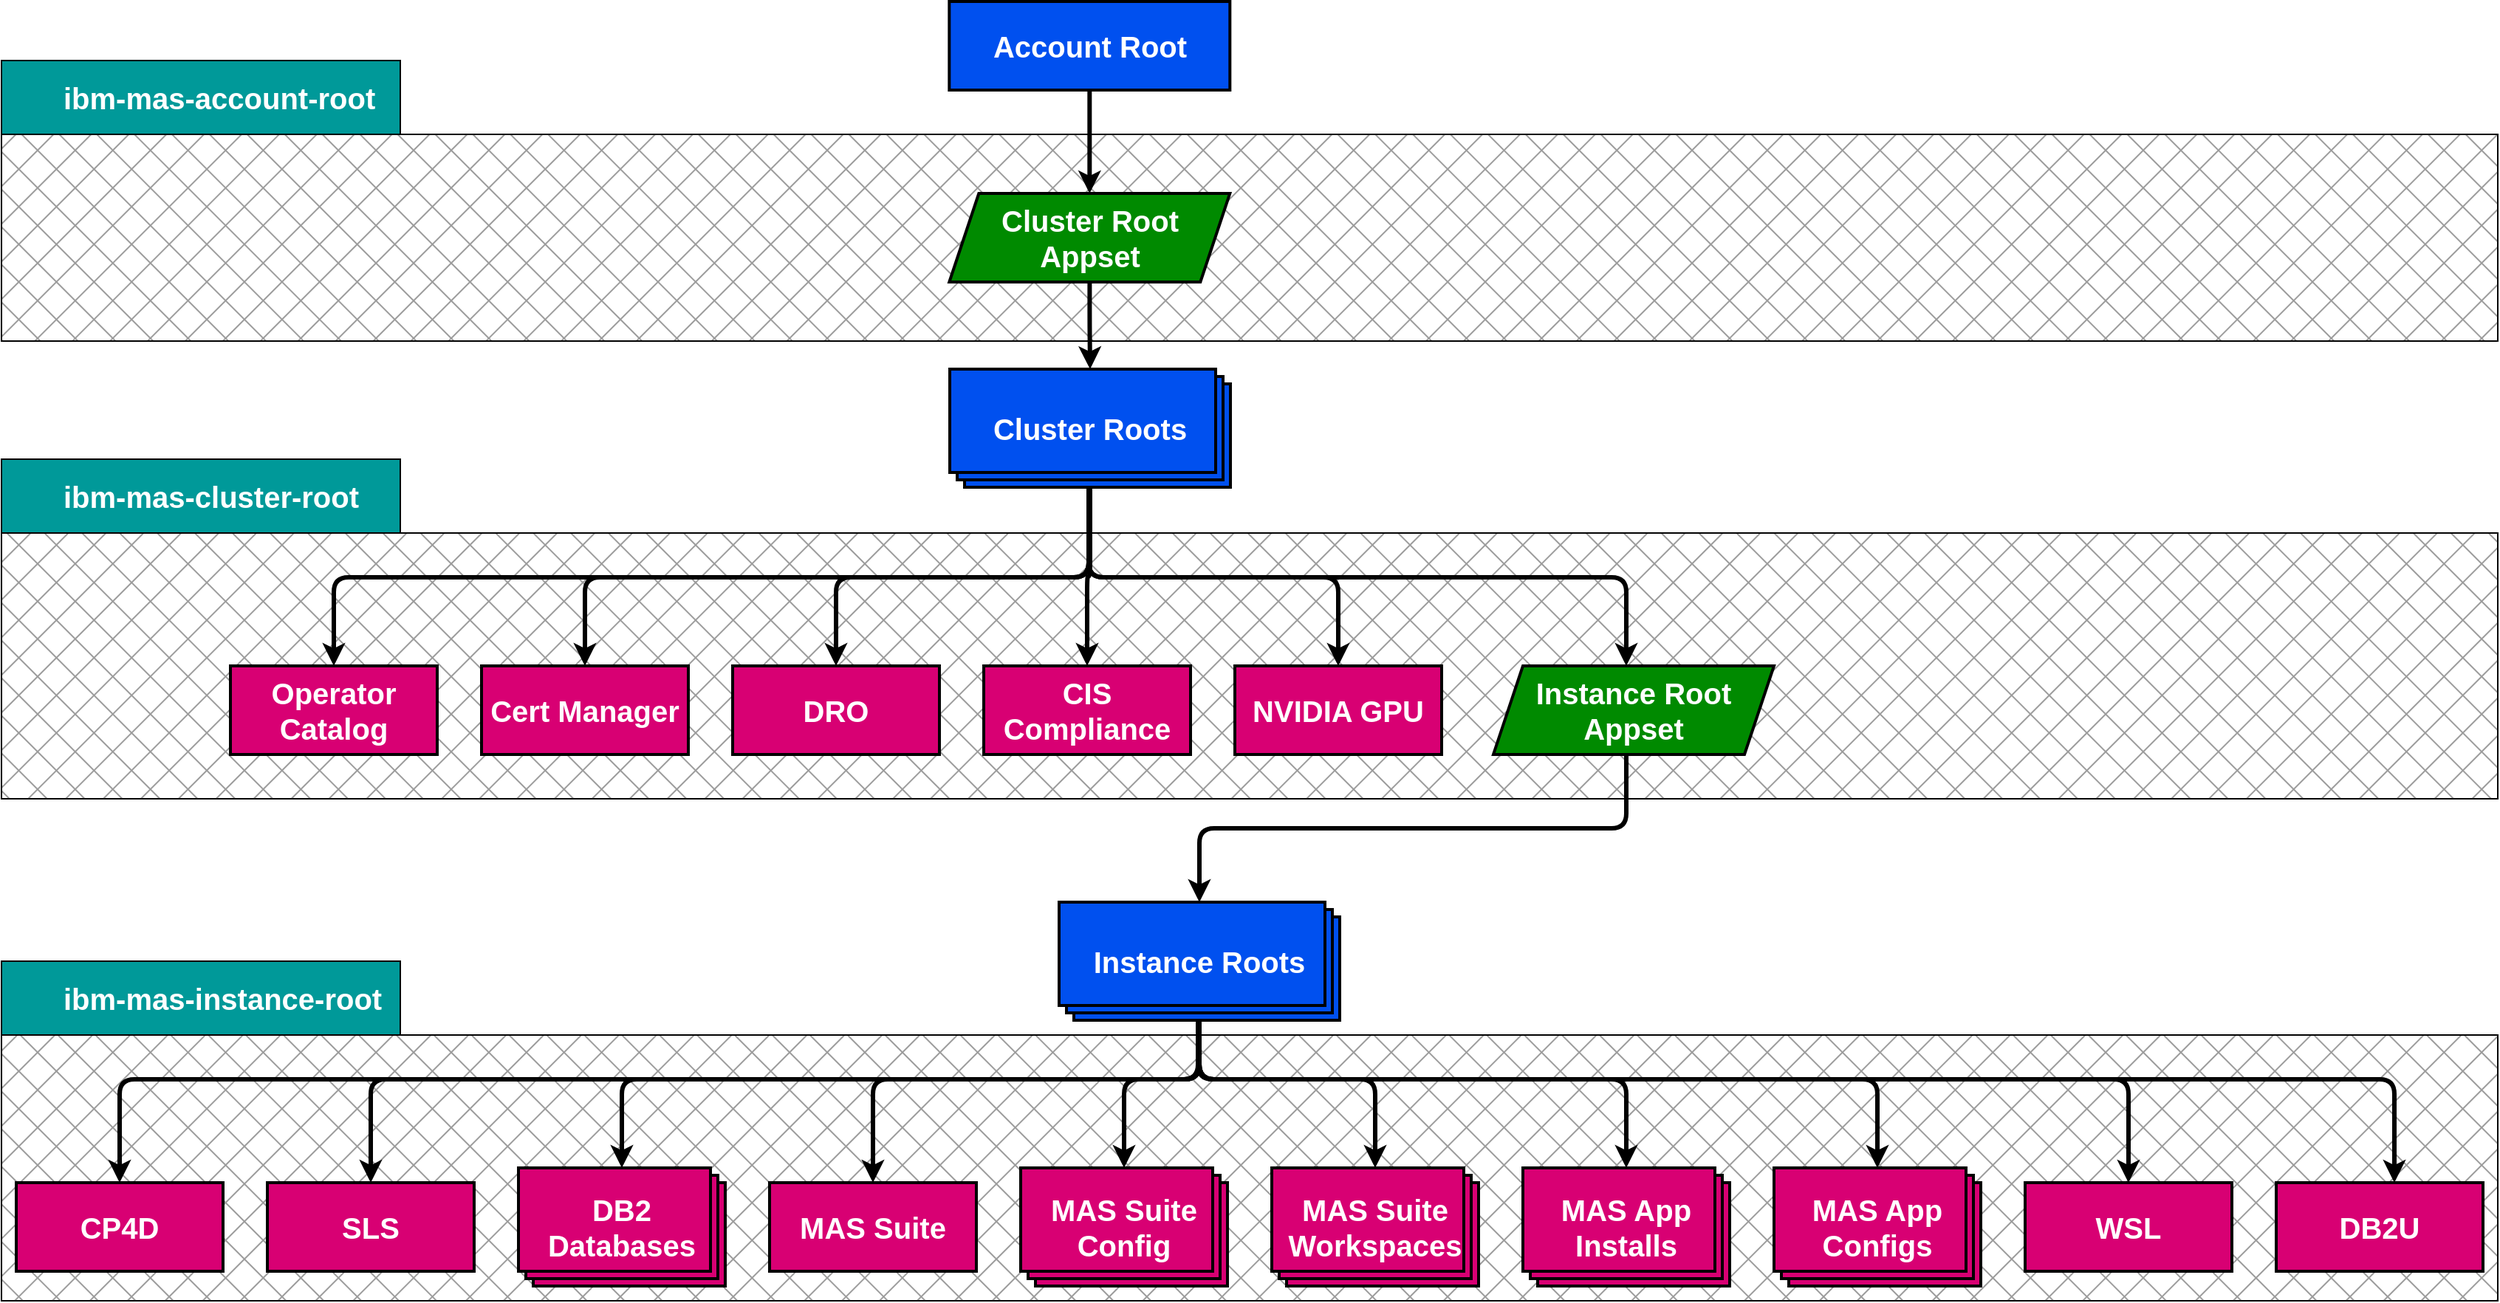 <mxfile>
    <diagram id="ml8bYYsEtUAZJTW_Lftc" name="Page-1">
        <mxGraphModel dx="2012" dy="1213" grid="1" gridSize="10" guides="0" tooltips="1" connect="1" arrows="1" fold="1" page="0" pageScale="1" pageWidth="827" pageHeight="1169" background="#ffffff" math="0" shadow="0">
            <root>
                <mxCell id="0"/>
                <mxCell id="1" parent="0"/>
                <mxCell id="151" value="" style="rounded=0;whiteSpace=wrap;html=1;strokeColor=#000000;strokeWidth=1;fontSize=20;fillColor=#9C9C9C;fillStyle=cross-hatch;" parent="1" vertex="1">
                    <mxGeometry x="-10" y="750" width="1690" height="180" as="geometry"/>
                </mxCell>
                <mxCell id="160" value="" style="rounded=0;whiteSpace=wrap;html=1;strokeColor=#000000;strokeWidth=1;fontSize=20;fillColor=#9C9C9C;fillStyle=cross-hatch;" parent="1" vertex="1">
                    <mxGeometry x="-10" y="140" width="1690" height="140" as="geometry"/>
                </mxCell>
                <mxCell id="146" value="" style="rounded=0;whiteSpace=wrap;html=1;strokeColor=#000000;strokeWidth=1;fontSize=20;fillColor=#9C9C9C;fillStyle=cross-hatch;" parent="1" vertex="1">
                    <mxGeometry x="-10" y="410" width="1690" height="180" as="geometry"/>
                </mxCell>
                <mxCell id="117" style="edgeStyle=orthogonalEdgeStyle;html=1;strokeWidth=3;orthogonal=1;strokeColor=#000000;" parent="1" source="2" target="3" edge="1">
                    <mxGeometry relative="1" as="geometry"/>
                </mxCell>
                <mxCell id="2" value="Account Root" style="rounded=0;whiteSpace=wrap;html=1;fillColor=#0050ef;fontColor=#ffffff;strokeColor=#000000;fontStyle=1;fontSize=20;strokeWidth=2;align=center;spacing=0;" parent="1" vertex="1">
                    <mxGeometry x="631.662" y="50" width="190" height="60" as="geometry"/>
                </mxCell>
                <mxCell id="116" style="edgeStyle=orthogonalEdgeStyle;html=1;strokeWidth=3;orthogonal=1;strokeColor=#000000;" parent="1" source="3" target="107" edge="1">
                    <mxGeometry relative="1" as="geometry"/>
                </mxCell>
                <mxCell id="3" value="Cluster Root Appset" style="shape=parallelogram;perimeter=parallelogramPerimeter;whiteSpace=wrap;html=1;fixedSize=1;fillColor=#008a00;fontColor=#ffffff;strokeColor=#000000;fontStyle=1;fontSize=20;strokeWidth=2;align=center;spacing=0;" parent="1" vertex="1">
                    <mxGeometry x="631.662" y="180" width="190" height="60" as="geometry"/>
                </mxCell>
                <mxCell id="134" style="edgeStyle=orthogonalEdgeStyle;html=1;strokeWidth=3;orthogonal=1;strokeColor=#000000;" parent="1" source="5" target="125" edge="1">
                    <mxGeometry relative="1" as="geometry">
                        <Array as="points">
                            <mxPoint x="1090" y="610"/>
                            <mxPoint x="801" y="610"/>
                        </Array>
                    </mxGeometry>
                </mxCell>
                <mxCell id="5" value="Instance Root Appset" style="shape=parallelogram;perimeter=parallelogramPerimeter;whiteSpace=wrap;html=1;fixedSize=1;fillColor=#008a00;fontColor=#ffffff;strokeColor=#000000;fontStyle=1;fontSize=20;strokeWidth=2;align=center;spacing=0;" parent="1" vertex="1">
                    <mxGeometry x="1000" y="500" width="190" height="60" as="geometry"/>
                </mxCell>
                <mxCell id="11" value="Operator Catalog" style="rounded=0;whiteSpace=wrap;html=1;fillColor=#d80073;strokeColor=#000000;fontColor=#ffffff;fontStyle=1;fontSize=20;strokeWidth=2;align=center;spacing=0;" parent="1" vertex="1">
                    <mxGeometry x="145" y="500" width="140" height="60" as="geometry"/>
                </mxCell>
                <mxCell id="13" value="Cert Manager" style="rounded=0;whiteSpace=wrap;html=1;fillColor=#d80073;strokeColor=#000000;fontColor=#ffffff;fontStyle=1;fontSize=20;strokeWidth=2;align=center;spacing=0;" parent="1" vertex="1">
                    <mxGeometry x="315" y="500" width="140" height="60" as="geometry"/>
                </mxCell>
                <mxCell id="14" value="DRO" style="rounded=0;whiteSpace=wrap;html=1;fillColor=#d80073;strokeColor=#000000;fontColor=#ffffff;fontStyle=1;fontSize=20;strokeWidth=2;align=center;spacing=0;" parent="1" vertex="1">
                    <mxGeometry x="485" y="500" width="140" height="60" as="geometry"/>
                </mxCell>
                <mxCell id="15" value="CIS Compliance" style="rounded=0;whiteSpace=wrap;html=1;fillColor=#d80073;strokeColor=#000000;fontColor=#ffffff;fontStyle=1;fontSize=20;strokeWidth=2;align=center;spacing=0;" parent="1" vertex="1">
                    <mxGeometry x="655" y="500" width="140" height="60" as="geometry"/>
                </mxCell>
                <mxCell id="16" value="NVIDIA GPU" style="rounded=0;whiteSpace=wrap;html=1;fillColor=#d80073;strokeColor=#000000;fontColor=#ffffff;fontStyle=1;fontSize=20;strokeWidth=2;align=center;spacing=0;" parent="1" vertex="1">
                    <mxGeometry x="825" y="500" width="140" height="60" as="geometry"/>
                </mxCell>
                <mxCell id="17" value="DB2U" style="rounded=0;whiteSpace=wrap;html=1;fillColor=#d80073;strokeColor=#000000;fontColor=#ffffff;fontStyle=1;fontSize=20;strokeWidth=2;align=center;spacing=0;" parent="1" vertex="1">
                    <mxGeometry x="1530" y="850" width="140" height="60" as="geometry"/>
                </mxCell>
                <mxCell id="26" value="MAS Suite" style="rounded=0;whiteSpace=wrap;html=1;fillColor=#d80073;strokeColor=#000000;fontColor=#ffffff;fontStyle=1;fontSize=20;strokeWidth=2;align=center;spacing=0;" parent="1" vertex="1">
                    <mxGeometry x="510" y="850" width="140" height="60" as="geometry"/>
                </mxCell>
                <mxCell id="34" value="SLS" style="rounded=0;whiteSpace=wrap;html=1;fillColor=#d80073;strokeColor=#000000;fontColor=#ffffff;fontStyle=1;fontSize=20;strokeWidth=2;align=center;spacing=0;" parent="1" vertex="1">
                    <mxGeometry x="170" y="850" width="140" height="60" as="geometry"/>
                </mxCell>
                <mxCell id="50" value="CP4D" style="rounded=0;whiteSpace=wrap;html=1;fillColor=#d80073;strokeColor=#000000;fontColor=#ffffff;fontStyle=1;fontSize=20;strokeWidth=2;align=center;spacing=0;" parent="1" vertex="1">
                    <mxGeometry y="850" width="140" height="60" as="geometry"/>
                </mxCell>
                <mxCell id="118" style="edgeStyle=orthogonalEdgeStyle;html=1;strokeWidth=3;orthogonal=1;strokeColor=#000000;" parent="1" source="107" target="11" edge="1">
                    <mxGeometry relative="1" as="geometry">
                        <Array as="points">
                            <mxPoint x="726" y="440"/>
                            <mxPoint x="215" y="440"/>
                        </Array>
                    </mxGeometry>
                </mxCell>
                <mxCell id="119" style="edgeStyle=orthogonalEdgeStyle;html=1;strokeWidth=3;orthogonal=1;strokeColor=#000000;" parent="1" source="107" target="13" edge="1">
                    <mxGeometry relative="1" as="geometry">
                        <Array as="points">
                            <mxPoint x="726" y="440"/>
                            <mxPoint x="385" y="440"/>
                        </Array>
                    </mxGeometry>
                </mxCell>
                <mxCell id="120" style="edgeStyle=orthogonalEdgeStyle;html=1;strokeWidth=3;orthogonal=1;strokeColor=#000000;" parent="1" source="107" target="14" edge="1">
                    <mxGeometry relative="1" as="geometry">
                        <Array as="points">
                            <mxPoint x="726" y="440"/>
                            <mxPoint x="555" y="440"/>
                        </Array>
                    </mxGeometry>
                </mxCell>
                <mxCell id="121" style="edgeStyle=orthogonalEdgeStyle;html=1;strokeWidth=3;orthogonal=1;strokeColor=#000000;" parent="1" source="107" target="15" edge="1">
                    <mxGeometry relative="1" as="geometry"/>
                </mxCell>
                <mxCell id="122" style="edgeStyle=orthogonalEdgeStyle;html=1;strokeWidth=3;orthogonal=1;strokeColor=#000000;" parent="1" source="107" target="16" edge="1">
                    <mxGeometry relative="1" as="geometry">
                        <Array as="points">
                            <mxPoint x="726" y="440"/>
                            <mxPoint x="895" y="440"/>
                        </Array>
                    </mxGeometry>
                </mxCell>
                <mxCell id="124" style="edgeStyle=orthogonalEdgeStyle;html=1;strokeWidth=3;orthogonal=1;strokeColor=#000000;" parent="1" source="107" target="5" edge="1">
                    <mxGeometry relative="1" as="geometry">
                        <Array as="points">
                            <mxPoint x="726" y="440"/>
                            <mxPoint x="1090" y="440"/>
                        </Array>
                    </mxGeometry>
                </mxCell>
                <mxCell id="107" value="&lt;span style=&quot;color: rgb(255, 255, 255); font-family: Helvetica; font-size: 20px; font-style: normal; font-variant-ligatures: normal; font-variant-caps: normal; letter-spacing: normal; orphans: 2; text-indent: 0px; text-transform: none; widows: 2; word-spacing: 0px; -webkit-text-stroke-width: 0px; text-decoration-thickness: initial; text-decoration-style: initial; text-decoration-color: initial; float: none; display: inline !important;&quot;&gt;Cluster Roots&lt;/span&gt;" style="verticalLabelPosition=middle;verticalAlign=middle;html=1;shape=mxgraph.basic.layered_rect;dx=10;outlineConnect=0;fillColor=#0050ef;fontColor=#ffffff;strokeColor=#000000;labelPosition=center;align=center;labelBackgroundColor=none;whiteSpace=wrap;horizontal=1;fontStyle=1;fontSize=20;strokeWidth=2;spacing=0;" parent="1" vertex="1">
                    <mxGeometry x="632.004" y="299" width="190" height="80" as="geometry"/>
                </mxCell>
                <mxCell id="136" style="edgeStyle=orthogonalEdgeStyle;html=1;strokeWidth=3;orthogonal=1;strokeColor=#000000;" parent="1" source="125" target="34" edge="1">
                    <mxGeometry relative="1" as="geometry">
                        <Array as="points">
                            <mxPoint x="801" y="780"/>
                            <mxPoint x="240" y="780"/>
                        </Array>
                    </mxGeometry>
                </mxCell>
                <mxCell id="137" style="edgeStyle=orthogonalEdgeStyle;html=1;strokeWidth=3;orthogonal=1;strokeColor=#000000;" parent="1" source="125" target="129" edge="1">
                    <mxGeometry relative="1" as="geometry">
                        <Array as="points">
                            <mxPoint x="801" y="780"/>
                            <mxPoint x="410" y="780"/>
                        </Array>
                    </mxGeometry>
                </mxCell>
                <mxCell id="138" style="edgeStyle=orthogonalEdgeStyle;html=1;strokeWidth=3;orthogonal=1;strokeColor=#000000;" parent="1" source="125" target="26" edge="1">
                    <mxGeometry relative="1" as="geometry">
                        <Array as="points">
                            <mxPoint x="801" y="780"/>
                            <mxPoint x="580" y="780"/>
                        </Array>
                    </mxGeometry>
                </mxCell>
                <mxCell id="139" style="edgeStyle=orthogonalEdgeStyle;html=1;strokeWidth=3;orthogonal=1;strokeColor=#000000;" parent="1" source="125" target="130" edge="1">
                    <mxGeometry relative="1" as="geometry">
                        <Array as="points">
                            <mxPoint x="801" y="780"/>
                            <mxPoint x="750" y="780"/>
                        </Array>
                    </mxGeometry>
                </mxCell>
                <mxCell id="140" style="edgeStyle=orthogonalEdgeStyle;html=1;strokeWidth=3;orthogonal=1;strokeColor=#000000;" parent="1" source="125" target="131" edge="1">
                    <mxGeometry relative="1" as="geometry">
                        <Array as="points">
                            <mxPoint x="801" y="780"/>
                            <mxPoint x="920" y="780"/>
                        </Array>
                    </mxGeometry>
                </mxCell>
                <mxCell id="141" style="edgeStyle=orthogonalEdgeStyle;html=1;strokeWidth=3;orthogonal=1;strokeColor=#000000;" parent="1" source="125" target="132" edge="1">
                    <mxGeometry relative="1" as="geometry">
                        <Array as="points">
                            <mxPoint x="801" y="780"/>
                            <mxPoint x="1090" y="780"/>
                        </Array>
                    </mxGeometry>
                </mxCell>
                <mxCell id="142" style="edgeStyle=orthogonalEdgeStyle;html=1;strokeWidth=3;orthogonal=1;strokeColor=#000000;" parent="1" source="125" target="133" edge="1">
                    <mxGeometry relative="1" as="geometry">
                        <Array as="points">
                            <mxPoint x="801" y="780"/>
                            <mxPoint x="1260" y="780"/>
                        </Array>
                    </mxGeometry>
                </mxCell>
                <mxCell id="145" style="edgeStyle=orthogonalEdgeStyle;html=1;strokeColor=#000000;strokeWidth=3;fontSize=20;orthogonal=1;" parent="1" source="125" target="143" edge="1">
                    <mxGeometry relative="1" as="geometry">
                        <Array as="points">
                            <mxPoint x="801" y="780"/>
                            <mxPoint x="1430" y="780"/>
                        </Array>
                    </mxGeometry>
                </mxCell>
                <mxCell id="125" value="Instance Roots" style="verticalLabelPosition=middle;verticalAlign=middle;html=1;shape=mxgraph.basic.layered_rect;dx=10;outlineConnect=0;fillColor=#0050ef;fontColor=#ffffff;strokeColor=#000000;labelPosition=center;align=center;labelBackgroundColor=none;whiteSpace=wrap;horizontal=1;fontStyle=1;fontSize=20;strokeWidth=2;spacing=0;" parent="1" vertex="1">
                    <mxGeometry x="706" y="660" width="190" height="80" as="geometry"/>
                </mxCell>
                <mxCell id="129" value="DB2 Databases" style="verticalLabelPosition=middle;verticalAlign=middle;html=1;shape=mxgraph.basic.layered_rect;dx=10;outlineConnect=0;fillColor=#d80073;fontColor=#ffffff;strokeColor=#000000;labelPosition=center;align=center;labelBackgroundColor=none;whiteSpace=wrap;horizontal=1;strokeWidth=2;fontStyle=1;fontSize=20;spacing=0;" parent="1" vertex="1">
                    <mxGeometry x="340" y="840" width="140" height="80" as="geometry"/>
                </mxCell>
                <mxCell id="130" value="MAS Suite Config" style="verticalLabelPosition=middle;verticalAlign=middle;html=1;shape=mxgraph.basic.layered_rect;dx=10;outlineConnect=0;fillColor=#d80073;fontColor=#ffffff;strokeColor=#000000;labelPosition=center;align=center;labelBackgroundColor=none;whiteSpace=wrap;horizontal=1;fontStyle=1;fontSize=20;strokeWidth=2;spacing=0;" parent="1" vertex="1">
                    <mxGeometry x="680" y="840" width="140" height="80" as="geometry"/>
                </mxCell>
                <mxCell id="131" value="MAS Suite Workspaces" style="verticalLabelPosition=middle;verticalAlign=middle;html=1;shape=mxgraph.basic.layered_rect;dx=10;outlineConnect=0;fillColor=#d80073;fontColor=#ffffff;strokeColor=#000000;labelPosition=center;align=center;labelBackgroundColor=none;whiteSpace=wrap;horizontal=1;fontStyle=1;fontSize=20;strokeWidth=2;spacing=0;" parent="1" vertex="1">
                    <mxGeometry x="850" y="840" width="140" height="80" as="geometry"/>
                </mxCell>
                <mxCell id="132" value="MAS App Installs" style="verticalLabelPosition=middle;verticalAlign=middle;html=1;shape=mxgraph.basic.layered_rect;dx=10;outlineConnect=0;fillColor=#d80073;fontColor=#ffffff;strokeColor=#000000;labelPosition=center;align=center;labelBackgroundColor=none;whiteSpace=wrap;horizontal=1;fontStyle=1;fontSize=20;strokeWidth=2;spacing=0;" parent="1" vertex="1">
                    <mxGeometry x="1020" y="840" width="140" height="80" as="geometry"/>
                </mxCell>
                <mxCell id="133" value="MAS App Configs" style="verticalLabelPosition=middle;verticalAlign=middle;html=1;shape=mxgraph.basic.layered_rect;dx=10;outlineConnect=0;fillColor=#d80073;fontColor=#ffffff;strokeColor=#000000;labelPosition=center;align=center;labelBackgroundColor=none;whiteSpace=wrap;horizontal=1;fontStyle=1;fontSize=20;strokeWidth=2;spacing=0;" parent="1" vertex="1">
                    <mxGeometry x="1190" y="840" width="140" height="80" as="geometry"/>
                </mxCell>
                <mxCell id="143" value="WSL" style="rounded=0;whiteSpace=wrap;html=1;fillColor=#d80073;strokeColor=#000000;fontColor=#ffffff;fontStyle=1;fontSize=20;strokeWidth=2;align=center;spacing=0;" parent="1" vertex="1">
                    <mxGeometry x="1360" y="850" width="140" height="60" as="geometry"/>
                </mxCell>
                <mxCell id="152" value="" style="edgeStyle=orthogonalEdgeStyle;html=1;strokeWidth=3;orthogonal=1;strokeColor=#000000;endArrow=none;" parent="1" source="125" target="151" edge="1">
                    <mxGeometry relative="1" as="geometry">
                        <Array as="points">
                            <mxPoint x="801" y="780"/>
                        </Array>
                        <mxPoint x="801.048" y="740" as="sourcePoint"/>
                        <mxPoint x="70" y="850" as="targetPoint"/>
                    </mxGeometry>
                </mxCell>
                <mxCell id="162" value="&lt;font style=&quot;font-size: 20px;&quot;&gt;ibm-mas-account-root&lt;/font&gt;" style="rounded=0;whiteSpace=wrap;html=1;fillColor=#009999;strokeColor=#000000;fontSize=36;fontColor=#ffffff;strokeWidth=1;fontStyle=1;spacingLeft=42;align=left;spacing=0;verticalAlign=middle;spacingTop=-11;fillStyle=solid;" parent="1" vertex="1">
                    <mxGeometry x="-10" y="90" width="270" height="50" as="geometry"/>
                </mxCell>
                <mxCell id="163" value="" style="shape=image;verticalLabelPosition=bottom;labelBackgroundColor=default;verticalAlign=top;aspect=fixed;imageAspect=0;image=https://helm.sh/img/helm.svg;" parent="1" vertex="1">
                    <mxGeometry y="100" width="25.99" height="30" as="geometry"/>
                </mxCell>
                <mxCell id="148" value="&lt;font style=&quot;font-size: 20px;&quot;&gt;ibm-mas-cluster-root&lt;/font&gt;" style="rounded=0;whiteSpace=wrap;html=1;fillColor=#009999;strokeColor=#000000;fontSize=36;fontColor=#ffffff;strokeWidth=1;fontStyle=1;spacingLeft=42;align=left;spacing=0;verticalAlign=middle;spacingTop=-11;fillStyle=solid;" parent="1" vertex="1">
                    <mxGeometry x="-10" y="360" width="270" height="50" as="geometry"/>
                </mxCell>
                <mxCell id="149" value="" style="shape=image;verticalLabelPosition=bottom;labelBackgroundColor=default;verticalAlign=top;aspect=fixed;imageAspect=0;image=https://helm.sh/img/helm.svg;" parent="1" vertex="1">
                    <mxGeometry y="370" width="25.99" height="30" as="geometry"/>
                </mxCell>
                <mxCell id="158" value="&lt;font style=&quot;font-size: 20px;&quot;&gt;ibm-mas-instance-root&lt;/font&gt;" style="rounded=0;whiteSpace=wrap;html=1;fillColor=#009999;strokeColor=#000000;fontSize=36;fontColor=#ffffff;strokeWidth=1;fontStyle=1;spacingLeft=42;align=left;spacing=0;verticalAlign=middle;spacingTop=-11;fillStyle=solid;" parent="1" vertex="1">
                    <mxGeometry x="-10" y="700" width="270" height="50" as="geometry"/>
                </mxCell>
                <mxCell id="159" value="" style="shape=image;verticalLabelPosition=bottom;labelBackgroundColor=default;verticalAlign=top;aspect=fixed;imageAspect=0;image=https://helm.sh/img/helm.svg;" parent="1" vertex="1">
                    <mxGeometry y="710" width="25.99" height="30" as="geometry"/>
                </mxCell>
                <mxCell id="165" style="edgeStyle=orthogonalEdgeStyle;html=1;strokeColor=#000000;strokeWidth=3;fontSize=20;orthogonal=1;" edge="1" parent="1" source="125" target="17">
                    <mxGeometry relative="1" as="geometry">
                        <Array as="points">
                            <mxPoint x="800" y="780"/>
                            <mxPoint x="1610" y="780"/>
                        </Array>
                        <mxPoint x="811" y="750" as="sourcePoint"/>
                        <mxPoint x="1440" y="860" as="targetPoint"/>
                    </mxGeometry>
                </mxCell>
                <mxCell id="166" style="edgeStyle=orthogonalEdgeStyle;html=1;strokeWidth=3;orthogonal=1;strokeColor=#000000;" edge="1" parent="1" source="125" target="50">
                    <mxGeometry relative="1" as="geometry">
                        <Array as="points">
                            <mxPoint x="800" y="780"/>
                            <mxPoint x="70" y="780"/>
                        </Array>
                        <mxPoint x="811" y="750" as="sourcePoint"/>
                        <mxPoint x="590" y="860" as="targetPoint"/>
                    </mxGeometry>
                </mxCell>
            </root>
        </mxGraphModel>
    </diagram>
</mxfile>